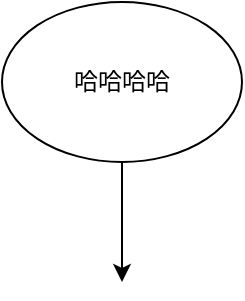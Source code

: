 <mxfile version="13.1.3">
    <diagram id="6hGFLwfOUW9BJ-s0fimq" name="Page-1">
        <mxGraphModel dx="882" dy="711" grid="1" gridSize="10" guides="1" tooltips="1" connect="1" arrows="1" fold="1" page="1" pageScale="1" pageWidth="827" pageHeight="1169" math="0" shadow="0">
            <root>
                <mxCell id="0"/>
                <mxCell id="1" parent="0"/>
                <mxCell id="4" value="" style="edgeStyle=orthogonalEdgeStyle;rounded=0;orthogonalLoop=1;jettySize=auto;html=1;" edge="1" parent="1" source="2">
                    <mxGeometry relative="1" as="geometry">
                        <mxPoint x="390" y="250" as="targetPoint"/>
                    </mxGeometry>
                </mxCell>
                <mxCell id="2" value="哈哈哈哈" style="ellipse;whiteSpace=wrap;html=1;" vertex="1" parent="1">
                    <mxGeometry x="330" y="110" width="120" height="80" as="geometry"/>
                </mxCell>
            </root>
        </mxGraphModel>
    </diagram>
</mxfile>